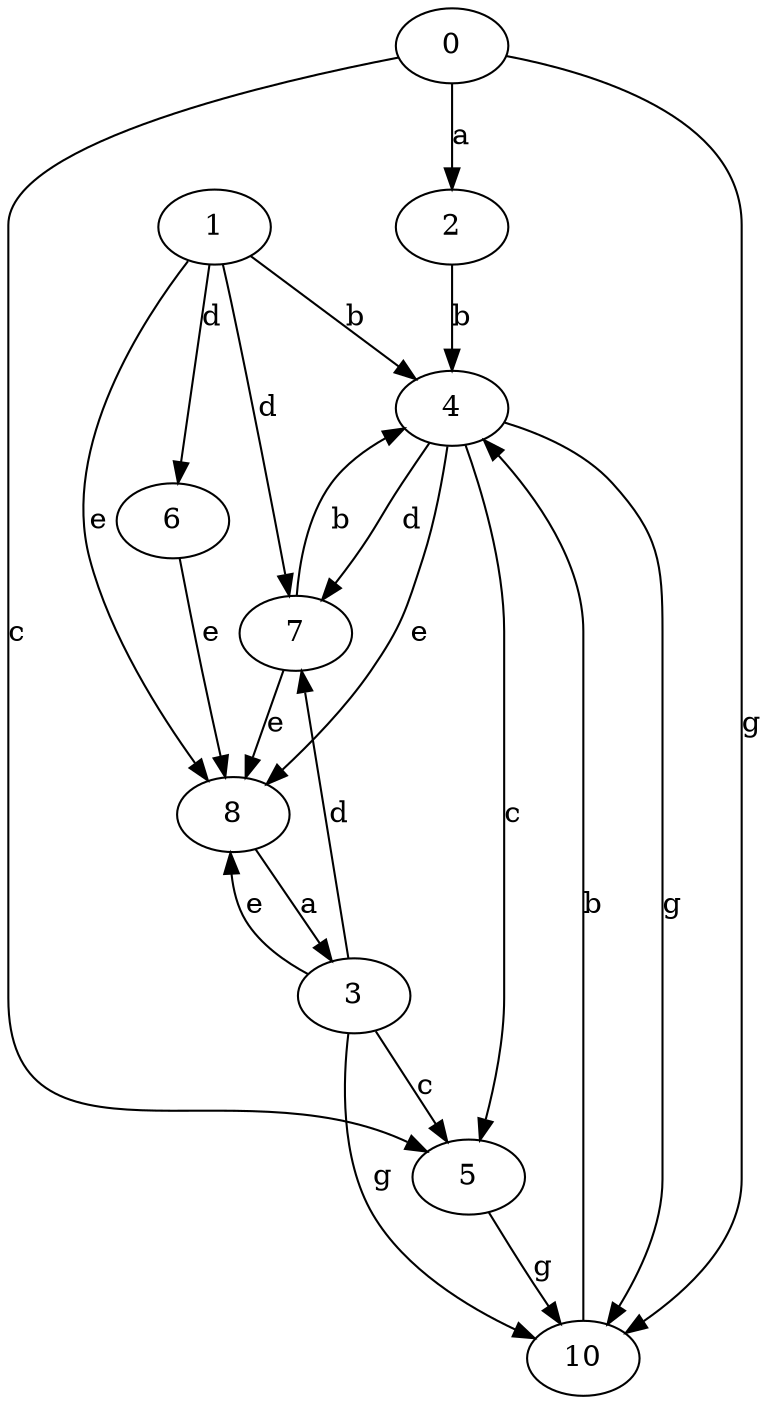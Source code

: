 strict digraph  {
1;
2;
3;
0;
4;
5;
6;
7;
8;
10;
1 -> 4  [label=b];
1 -> 6  [label=d];
1 -> 7  [label=d];
1 -> 8  [label=e];
2 -> 4  [label=b];
3 -> 5  [label=c];
3 -> 7  [label=d];
3 -> 8  [label=e];
3 -> 10  [label=g];
0 -> 2  [label=a];
0 -> 5  [label=c];
0 -> 10  [label=g];
4 -> 5  [label=c];
4 -> 7  [label=d];
4 -> 8  [label=e];
4 -> 10  [label=g];
5 -> 10  [label=g];
6 -> 8  [label=e];
7 -> 4  [label=b];
7 -> 8  [label=e];
8 -> 3  [label=a];
10 -> 4  [label=b];
}
